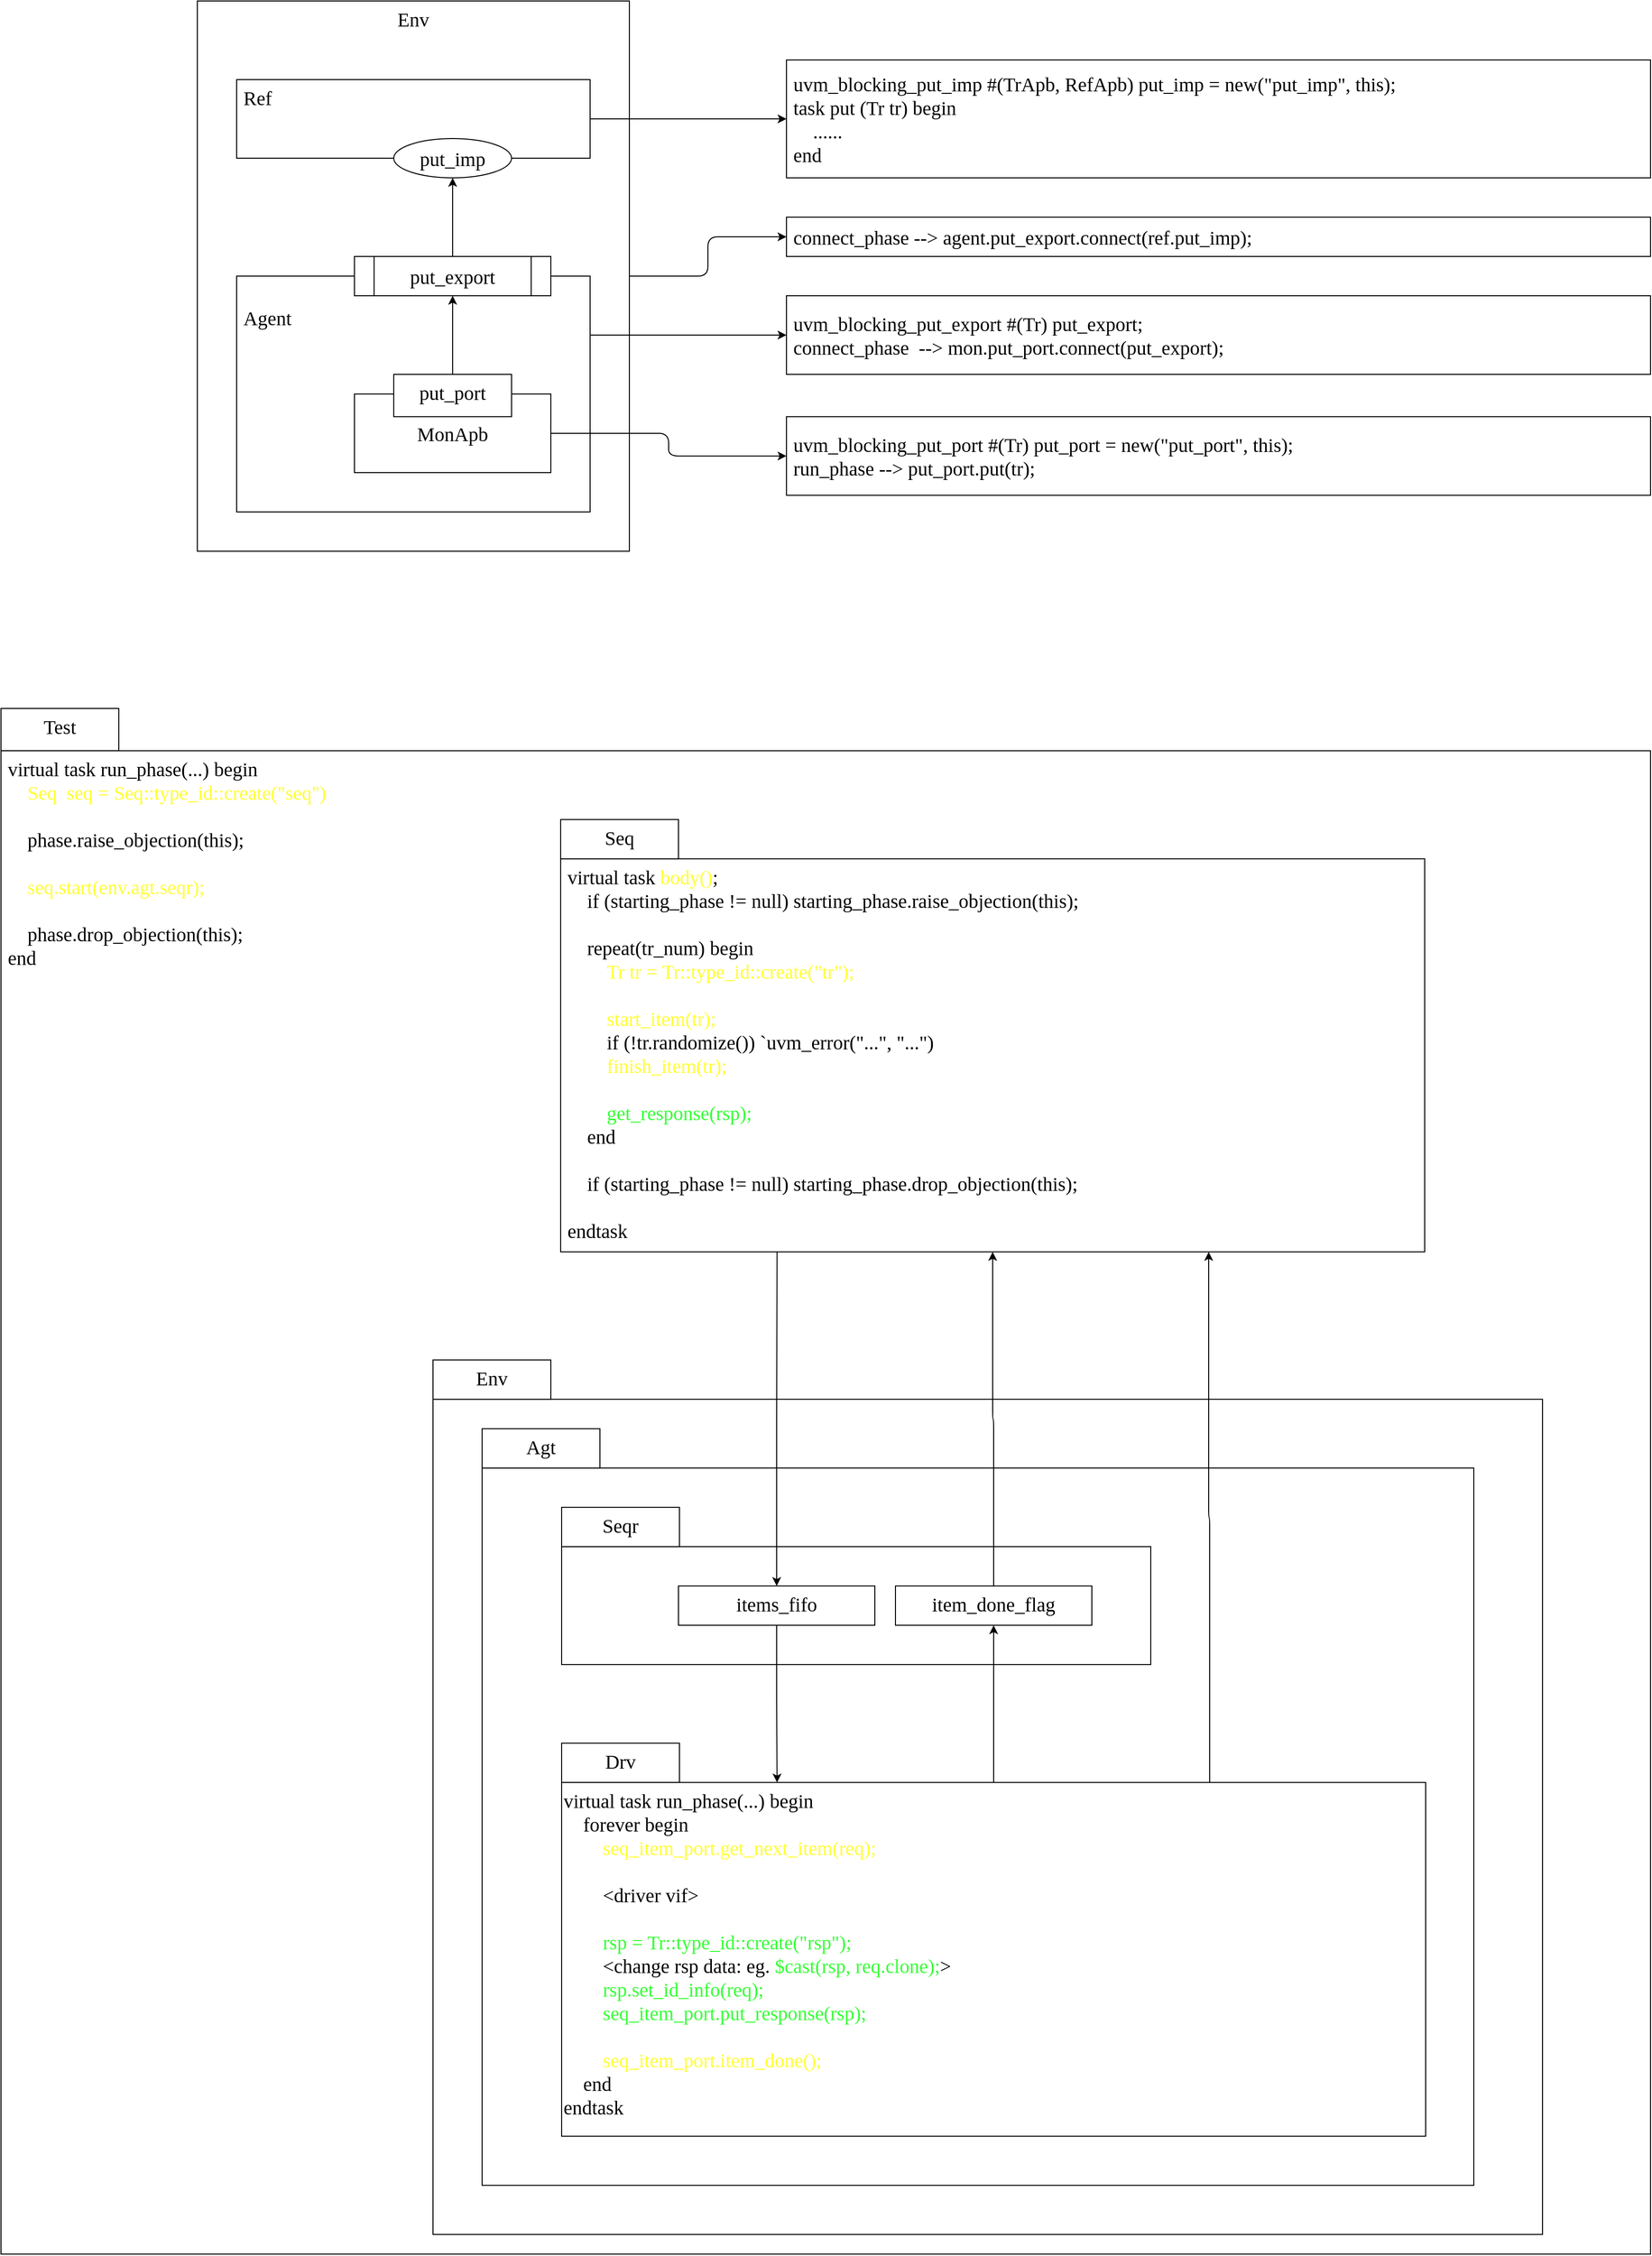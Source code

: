 <mxfile>
    <diagram id="Gjl8t911yl9O-eNmS-zH" name="第 1 页">
        <mxGraphModel dx="2833" dy="2625" grid="1" gridSize="10" guides="1" tooltips="1" connect="1" arrows="1" fold="1" page="1" pageScale="1" pageWidth="1920" pageHeight="1200" background="none" math="0" shadow="0">
            <root>
                <mxCell id="0"/>
                <mxCell id="1" parent="0"/>
                <mxCell id="59" style="edgeStyle=orthogonalEdgeStyle;sketch=0;hachureGap=4;jiggle=2;curveFitting=1;html=1;exitX=1;exitY=0.5;exitDx=0;exitDy=0;entryX=0;entryY=0.5;entryDx=0;entryDy=0;fontFamily=Fira Code;fontSize=16;endArrow=classic;endFill=1;" edge="1" parent="1" source="50" target="58">
                    <mxGeometry relative="1" as="geometry"/>
                </mxCell>
                <mxCell id="50" value="Env" style="rounded=0;whiteSpace=wrap;html=1;hachureGap=4;fontFamily=Fira Code;fontSize=20;verticalAlign=top;align=center;" vertex="1" parent="1">
                    <mxGeometry x="280" y="-1120" width="440" height="560" as="geometry"/>
                </mxCell>
                <mxCell id="57" style="edgeStyle=orthogonalEdgeStyle;sketch=0;hachureGap=4;jiggle=2;curveFitting=1;html=1;exitX=1;exitY=0.5;exitDx=0;exitDy=0;fontFamily=Fira Code;fontSize=16;endArrow=classic;endFill=1;" edge="1" parent="1" source="47" target="56">
                    <mxGeometry relative="1" as="geometry"/>
                </mxCell>
                <mxCell id="47" value="&amp;nbsp;Ref" style="rounded=0;whiteSpace=wrap;html=1;hachureGap=4;fontFamily=Fira Code;fontSize=20;verticalAlign=top;align=left;" vertex="1" parent="1">
                    <mxGeometry x="320" y="-1040" width="360" height="80" as="geometry"/>
                </mxCell>
                <mxCell id="54" style="edgeStyle=orthogonalEdgeStyle;sketch=0;hachureGap=4;jiggle=2;curveFitting=1;html=1;exitX=1;exitY=0.25;exitDx=0;exitDy=0;entryX=0;entryY=0.5;entryDx=0;entryDy=0;fontFamily=Fira Code;fontSize=16;endArrow=classic;endFill=1;" edge="1" parent="1" source="43" target="52">
                    <mxGeometry relative="1" as="geometry"/>
                </mxCell>
                <mxCell id="43" value="&lt;br&gt;&amp;nbsp;Agent" style="rounded=0;whiteSpace=wrap;html=1;hachureGap=4;fontFamily=Fira Code;fontSize=20;verticalAlign=top;align=left;" vertex="1" parent="1">
                    <mxGeometry x="320" y="-840" width="360" height="240" as="geometry"/>
                </mxCell>
                <mxCell id="53" style="edgeStyle=orthogonalEdgeStyle;sketch=0;hachureGap=4;jiggle=2;curveFitting=1;html=1;exitX=1;exitY=0.5;exitDx=0;exitDy=0;entryX=0;entryY=0.5;entryDx=0;entryDy=0;fontFamily=Fira Code;fontSize=16;endArrow=classic;endFill=1;" edge="1" parent="1" source="41" target="51">
                    <mxGeometry relative="1" as="geometry"/>
                </mxCell>
                <mxCell id="41" value="MonApb" style="rounded=0;whiteSpace=wrap;html=1;hachureGap=4;fontFamily=Fira Code;fontSize=20;verticalAlign=middle;" vertex="1" parent="1">
                    <mxGeometry x="440" y="-720" width="200" height="80" as="geometry"/>
                </mxCell>
                <mxCell id="48" style="edgeStyle=none;hachureGap=4;html=1;exitX=0.5;exitY=0;exitDx=0;exitDy=0;entryX=0.5;entryY=1;entryDx=0;entryDy=0;fontFamily=Fira Code;fontSize=16;endArrow=classic;endFill=1;" edge="1" parent="1" source="42" target="44">
                    <mxGeometry relative="1" as="geometry"/>
                </mxCell>
                <mxCell id="42" value="put_port" style="rounded=0;whiteSpace=wrap;html=1;hachureGap=4;fontFamily=Fira Code;fontSize=20;verticalAlign=top;" vertex="1" parent="1">
                    <mxGeometry x="480" y="-740" width="120" height="43.077" as="geometry"/>
                </mxCell>
                <mxCell id="49" style="edgeStyle=none;hachureGap=4;html=1;exitX=0.5;exitY=0;exitDx=0;exitDy=0;entryX=0.5;entryY=1;entryDx=0;entryDy=0;fontFamily=Fira Code;fontSize=16;endArrow=classic;endFill=1;" edge="1" parent="1" source="44" target="46">
                    <mxGeometry relative="1" as="geometry"/>
                </mxCell>
                <mxCell id="44" value="put_export" style="shape=process;whiteSpace=wrap;html=1;backgroundOutline=1;hachureGap=4;fontFamily=Fira Code;fontSize=20;" vertex="1" parent="1">
                    <mxGeometry x="440" y="-860" width="200" height="40" as="geometry"/>
                </mxCell>
                <mxCell id="45" value="" style="group" vertex="1" connectable="0" parent="1">
                    <mxGeometry x="80" y="-400.0" width="1680" height="1573.08" as="geometry"/>
                </mxCell>
                <mxCell id="4" value="Test" style="rounded=0;whiteSpace=wrap;html=1;hachureGap=4;fontFamily=Fira Code;fontSize=20;verticalAlign=top;" parent="45" vertex="1">
                    <mxGeometry width="120" height="43.077" as="geometry"/>
                </mxCell>
                <mxCell id="5" value="&amp;nbsp;virtual task run_phase(...) begin&lt;br&gt;&amp;nbsp; &amp;nbsp; &amp;nbsp;&lt;font color=&quot;#ffff33&quot;&gt;Seq&amp;nbsp; seq = Seq::type_id::create(&quot;seq&quot;)&lt;/font&gt;&lt;br&gt;&lt;br&gt;&amp;nbsp; &amp;nbsp; &amp;nbsp;phase.raise_objection(this);&lt;br&gt;&lt;br&gt;&amp;nbsp; &amp;nbsp; &amp;nbsp;&lt;font color=&quot;#ffff33&quot;&gt;seq.start(env.agt.seqr);&lt;/font&gt;&lt;br&gt;&lt;br&gt;&amp;nbsp; &amp;nbsp; &amp;nbsp;phase.drop_objection(this);&lt;br&gt;&amp;nbsp;end" style="rounded=0;whiteSpace=wrap;html=1;hachureGap=4;fontFamily=Fira Code;fontSize=20;verticalAlign=top;align=left;" parent="45" vertex="1">
                    <mxGeometry y="43.08" width="1680" height="1530" as="geometry"/>
                </mxCell>
                <mxCell id="39" value="" style="rounded=0;whiteSpace=wrap;html=1;sketch=0;hachureGap=4;jiggle=2;curveFitting=1;fontFamily=Fira Code;fontSize=20;align=left;verticalAlign=top;" parent="45" vertex="1">
                    <mxGeometry x="440" y="703.08" width="1130" height="850" as="geometry"/>
                </mxCell>
                <mxCell id="37" value="" style="rounded=0;whiteSpace=wrap;html=1;sketch=0;hachureGap=4;jiggle=2;curveFitting=1;fontFamily=Fira Code;fontSize=20;align=left;verticalAlign=top;" parent="45" vertex="1">
                    <mxGeometry x="490" y="773.08" width="1010" height="730" as="geometry"/>
                </mxCell>
                <mxCell id="14" value="Drv" style="rounded=0;whiteSpace=wrap;html=1;hachureGap=4;fontFamily=Fira Code;fontSize=20;verticalAlign=top;" parent="45" vertex="1">
                    <mxGeometry x="571" y="1053.08" width="120" height="40" as="geometry"/>
                </mxCell>
                <mxCell id="15" value="virtual task run_phase(...) begin&lt;br&gt;&amp;nbsp; &amp;nbsp; forever begin&lt;br&gt;&amp;nbsp; &amp;nbsp; &amp;nbsp; &amp;nbsp; &lt;font color=&quot;#ffff33&quot;&gt;seq_item_port.get_next_item(req);&lt;br&gt;&lt;/font&gt;&lt;br&gt;&amp;nbsp; &amp;nbsp; &amp;nbsp; &amp;nbsp; &amp;lt;driver vif&amp;gt;&lt;br&gt;&lt;br&gt;&amp;nbsp; &amp;nbsp; &amp;nbsp; &amp;nbsp; &lt;font color=&quot;#33ff33&quot;&gt;rsp = Tr::type_id::create(&quot;&lt;/font&gt;&lt;span style=&quot;color: rgb(51, 255, 51);&quot;&gt;rsp&lt;/span&gt;&lt;font color=&quot;#33ff33&quot;&gt;&quot;);&lt;br&gt;&amp;nbsp; &amp;nbsp; &amp;nbsp; &amp;nbsp; &lt;/font&gt;&amp;lt;change rsp data: eg.&lt;font color=&quot;#33ff33&quot;&gt; $cast(rsp, req.clone);&lt;/font&gt;&amp;gt;&lt;br&gt;&lt;font color=&quot;#33ff33&quot;&gt;&amp;nbsp; &amp;nbsp; &amp;nbsp; &amp;nbsp; rsp.set_id_info(req);&lt;/font&gt;&lt;br&gt;&amp;nbsp; &amp;nbsp; &amp;nbsp; &amp;nbsp; &lt;font color=&quot;#33ff33&quot;&gt;seq_item_port.put_response(rsp);&lt;/font&gt;&lt;br&gt;&amp;nbsp; &amp;nbsp; &amp;nbsp; &amp;nbsp;&amp;nbsp;&lt;br&gt;&amp;nbsp; &amp;nbsp; &amp;nbsp; &amp;nbsp;&amp;nbsp;&lt;font color=&quot;#ffff33&quot;&gt;seq_item_port.item_done();&lt;/font&gt;&lt;br&gt;&amp;nbsp; &amp;nbsp; end&lt;br&gt;endtask" style="rounded=0;whiteSpace=wrap;html=1;hachureGap=4;fontFamily=Fira Code;fontSize=20;verticalAlign=top;align=left;" parent="45" vertex="1">
                    <mxGeometry x="571" y="1093.08" width="880" height="360" as="geometry"/>
                </mxCell>
                <mxCell id="6" value="" style="rounded=0;whiteSpace=wrap;html=1;hachureGap=4;fontFamily=Fira Code;fontSize=20;verticalAlign=top;align=left;" parent="45" vertex="1">
                    <mxGeometry x="571" y="853.08" width="600" height="120" as="geometry"/>
                </mxCell>
                <mxCell id="9" value="Seqr" style="rounded=0;whiteSpace=wrap;html=1;hachureGap=4;fontFamily=Fira Code;fontSize=20;verticalAlign=top;" parent="45" vertex="1">
                    <mxGeometry x="571" y="813.08" width="120" height="40" as="geometry"/>
                </mxCell>
                <mxCell id="7" value="&lt;div&gt;&amp;nbsp;virtual task &lt;font color=&quot;#ffff33&quot;&gt;body()&lt;/font&gt;;&lt;/div&gt;&lt;div&gt;&amp;nbsp; &amp;nbsp; &amp;nbsp;if (starting_phase != null) starting_phase.raise_objection(this);&amp;nbsp;&lt;/div&gt;&lt;div&gt;&lt;br&gt;&lt;/div&gt;&lt;div&gt;&amp;nbsp; &amp;nbsp; &amp;nbsp;repeat(tr_num) begin&lt;/div&gt;&lt;div&gt;&amp;nbsp; &amp;nbsp; &amp;nbsp; &amp;nbsp; &amp;nbsp;&lt;font color=&quot;#ffff33&quot;&gt;Tr tr = Tr::type_id::create(&quot;tr&quot;);&lt;/font&gt;&lt;/div&gt;&lt;div&gt;&amp;nbsp;&lt;/div&gt;&lt;div&gt;&amp;nbsp; &amp;nbsp; &amp;nbsp; &amp;nbsp; &amp;nbsp;&lt;font color=&quot;#ffff33&quot;&gt;start_item(tr);&lt;/font&gt;&lt;/div&gt;&lt;div&gt;&amp;nbsp; &amp;nbsp; &amp;nbsp; &amp;nbsp; &amp;nbsp;if (!tr.randomize()) `uvm_error(&quot;...&quot;, &quot;...&quot;)&lt;/div&gt;&lt;div&gt;&amp;nbsp; &amp;nbsp; &amp;nbsp; &amp;nbsp; &amp;nbsp;&lt;font color=&quot;#ffff33&quot;&gt;finish_item(tr);&lt;/font&gt;&lt;/div&gt;&lt;div&gt;&lt;font color=&quot;#ffff33&quot;&gt;&lt;br&gt;&lt;/font&gt;&lt;/div&gt;&lt;div&gt;&lt;font color=&quot;#ffff33&quot;&gt;&amp;nbsp; &amp;nbsp; &amp;nbsp; &amp;nbsp; &amp;nbsp;&lt;/font&gt;&lt;font color=&quot;#33ff33&quot;&gt;get_response(rsp);&lt;/font&gt;&lt;/div&gt;&lt;div&gt;&amp;nbsp; &amp;nbsp; &amp;nbsp;end&lt;/div&gt;&lt;div&gt;&amp;nbsp;&lt;/div&gt;&lt;div&gt;&amp;nbsp; &amp;nbsp; &amp;nbsp;if (starting_phase != null) starting_phase.drop_objection(this);&lt;/div&gt;&lt;div&gt;&lt;br&gt;&lt;/div&gt;&lt;div&gt;&amp;nbsp;endtask&lt;/div&gt;" style="rounded=0;whiteSpace=wrap;html=1;hachureGap=4;fontFamily=Fira Code;fontSize=20;verticalAlign=top;align=left;" parent="45" vertex="1">
                    <mxGeometry x="570" y="153.08" width="880" height="400" as="geometry"/>
                </mxCell>
                <mxCell id="36" style="edgeStyle=orthogonalEdgeStyle;sketch=0;hachureGap=4;jiggle=2;curveFitting=1;html=1;exitX=0.75;exitY=0;exitDx=0;exitDy=0;entryX=0.75;entryY=1;entryDx=0;entryDy=0;fontFamily=Architects Daughter;fontSource=https%3A%2F%2Ffonts.googleapis.com%2Fcss%3Ffamily%3DArchitects%2BDaughter;fontSize=16;fontColor=#F0F0F0;startArrow=none;startFill=0;endArrow=classic;endFill=1;endSize=6;" parent="45" source="15" target="7" edge="1">
                    <mxGeometry relative="1" as="geometry"/>
                </mxCell>
                <mxCell id="8" value="Seq" style="rounded=0;whiteSpace=wrap;html=1;hachureGap=4;fontFamily=Fira Code;fontSize=20;verticalAlign=top;" parent="45" vertex="1">
                    <mxGeometry x="570" y="113.08" width="120" height="40" as="geometry"/>
                </mxCell>
                <mxCell id="32" style="edgeStyle=orthogonalEdgeStyle;sketch=0;hachureGap=4;jiggle=2;curveFitting=1;html=1;exitX=0.5;exitY=1;exitDx=0;exitDy=0;fontFamily=Architects Daughter;fontSource=https%3A%2F%2Ffonts.googleapis.com%2Fcss%3Ffamily%3DArchitects%2BDaughter;fontSize=16;fontColor=#33FF33;entryX=0.205;entryY=0;entryDx=0;entryDy=0;entryPerimeter=0;endSize=6;" parent="45" source="20" edge="1">
                    <mxGeometry relative="1" as="geometry">
                        <mxPoint x="790.4" y="1093.08" as="targetPoint"/>
                    </mxGeometry>
                </mxCell>
                <mxCell id="33" style="edgeStyle=orthogonalEdgeStyle;sketch=0;hachureGap=4;jiggle=2;curveFitting=1;html=1;exitX=0.5;exitY=0;exitDx=0;exitDy=0;entryX=0.205;entryY=1.001;entryDx=0;entryDy=0;entryPerimeter=0;fontFamily=Architects Daughter;fontSource=https%3A%2F%2Ffonts.googleapis.com%2Fcss%3Ffamily%3DArchitects%2BDaughter;fontSize=16;fontColor=#33FF33;startArrow=classic;startFill=1;endArrow=none;endFill=0;endSize=6;" parent="45" source="20" edge="1">
                    <mxGeometry relative="1" as="geometry">
                        <mxPoint x="790.4" y="553.56" as="targetPoint"/>
                    </mxGeometry>
                </mxCell>
                <mxCell id="20" value="items_fifo" style="rounded=0;whiteSpace=wrap;html=1;hachureGap=4;fontFamily=Fira Code;fontSize=20;verticalAlign=top;" parent="45" vertex="1">
                    <mxGeometry x="690" y="893.08" width="200" height="40" as="geometry"/>
                </mxCell>
                <mxCell id="35" style="edgeStyle=orthogonalEdgeStyle;sketch=0;hachureGap=4;jiggle=2;curveFitting=1;html=1;exitX=0.5;exitY=0;exitDx=0;exitDy=0;entryX=0.5;entryY=1;entryDx=0;entryDy=0;fontFamily=Architects Daughter;fontSource=https%3A%2F%2Ffonts.googleapis.com%2Fcss%3Ffamily%3DArchitects%2BDaughter;fontSize=16;fontColor=#F0F0F0;startArrow=none;startFill=0;endArrow=classic;endFill=1;endSize=6;" parent="45" source="21" target="7" edge="1">
                    <mxGeometry relative="1" as="geometry"/>
                </mxCell>
                <mxCell id="21" value="item_done_flag" style="rounded=0;whiteSpace=wrap;html=1;hachureGap=4;fontFamily=Fira Code;fontSize=20;verticalAlign=top;" parent="45" vertex="1">
                    <mxGeometry x="911" y="893.08" width="200" height="40" as="geometry"/>
                </mxCell>
                <mxCell id="34" style="edgeStyle=orthogonalEdgeStyle;sketch=0;hachureGap=4;jiggle=2;curveFitting=1;html=1;exitX=0.5;exitY=0;exitDx=0;exitDy=0;entryX=0.5;entryY=1;entryDx=0;entryDy=0;fontFamily=Architects Daughter;fontSource=https%3A%2F%2Ffonts.googleapis.com%2Fcss%3Ffamily%3DArchitects%2BDaughter;fontSize=16;fontColor=#F0F0F0;startArrow=none;startFill=0;endArrow=classic;endFill=1;endSize=6;" parent="45" source="15" target="21" edge="1">
                    <mxGeometry relative="1" as="geometry"/>
                </mxCell>
                <mxCell id="38" value="Agt" style="rounded=0;whiteSpace=wrap;html=1;hachureGap=4;fontFamily=Fira Code;fontSize=20;verticalAlign=top;" parent="45" vertex="1">
                    <mxGeometry x="490" y="733.08" width="120" height="40" as="geometry"/>
                </mxCell>
                <mxCell id="40" value="Env" style="rounded=0;whiteSpace=wrap;html=1;hachureGap=4;fontFamily=Fira Code;fontSize=20;verticalAlign=top;" parent="45" vertex="1">
                    <mxGeometry x="440" y="663.08" width="120" height="40" as="geometry"/>
                </mxCell>
                <mxCell id="46" value="put_imp" style="ellipse;whiteSpace=wrap;html=1;sketch=0;hachureGap=4;jiggle=2;curveFitting=1;fontFamily=Fira Code;fontSize=20;" vertex="1" parent="1">
                    <mxGeometry x="480" y="-980" width="120" height="40" as="geometry"/>
                </mxCell>
                <mxCell id="51" value="&lt;div&gt;&amp;nbsp;uvm_blocking_put_port #(Tr) put_port = new(&quot;put_port&quot;, this);&lt;/div&gt;&lt;div&gt;&amp;nbsp;run_phase --&amp;gt; put_port.put(tr);&lt;/div&gt;" style="rounded=0;whiteSpace=wrap;html=1;hachureGap=4;fontFamily=Fira Code;fontSize=20;verticalAlign=middle;align=left;" vertex="1" parent="1">
                    <mxGeometry x="880" y="-696.92" width="880" height="80" as="geometry"/>
                </mxCell>
                <mxCell id="52" value="&lt;div&gt;&amp;nbsp;uvm_blocking_put_export #(Tr) put_export;&lt;/div&gt;&lt;div&gt;&amp;nbsp;connect_phase&amp;nbsp; --&amp;gt; mon.put_port.connect(put_export);&lt;/div&gt;" style="rounded=0;whiteSpace=wrap;html=1;hachureGap=4;fontFamily=Fira Code;fontSize=20;verticalAlign=middle;align=left;" vertex="1" parent="1">
                    <mxGeometry x="880" y="-820" width="880" height="80" as="geometry"/>
                </mxCell>
                <mxCell id="56" value="&lt;div&gt;&amp;nbsp;uvm_blocking_put_imp #(TrApb, RefApb) put_imp = new(&quot;put_imp&quot;, this);&lt;/div&gt;&lt;div&gt;&amp;nbsp;task put (Tr tr) begin&lt;/div&gt;&lt;div&gt;&amp;nbsp; &amp;nbsp; &amp;nbsp;......&lt;/div&gt;&lt;div&gt;&amp;nbsp;end&lt;/div&gt;" style="rounded=0;whiteSpace=wrap;html=1;hachureGap=4;fontFamily=Fira Code;fontSize=20;verticalAlign=middle;align=left;" vertex="1" parent="1">
                    <mxGeometry x="880" y="-1060" width="880" height="120" as="geometry"/>
                </mxCell>
                <mxCell id="58" value="&amp;nbsp;connect_phase --&amp;gt; agent.put_export.connect(ref.put_imp);" style="rounded=0;whiteSpace=wrap;html=1;hachureGap=4;fontFamily=Fira Code;fontSize=20;verticalAlign=middle;align=left;" vertex="1" parent="1">
                    <mxGeometry x="880" y="-900" width="880" height="40" as="geometry"/>
                </mxCell>
            </root>
        </mxGraphModel>
    </diagram>
</mxfile>